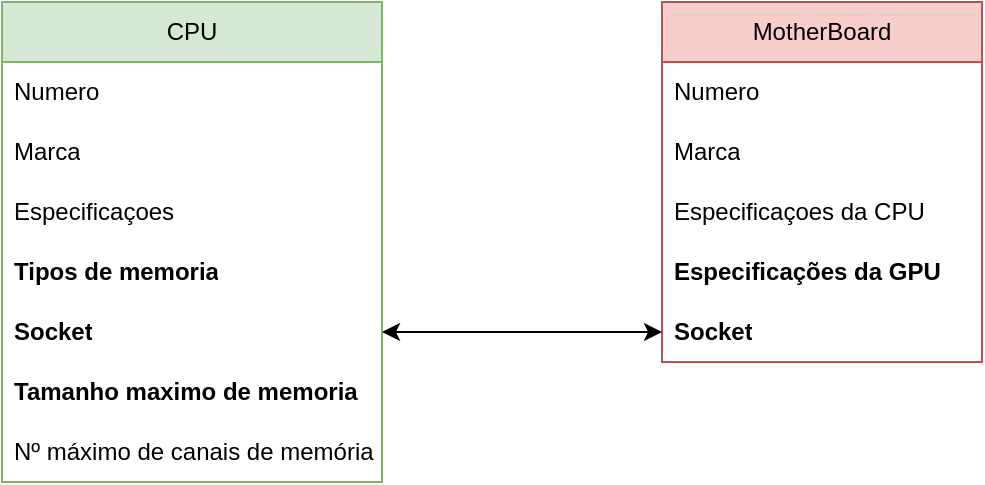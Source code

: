<mxfile version="24.7.7">
  <diagram name="Page-1" id="LtNBENpvXalPCZ2hGLmi">
    <mxGraphModel dx="1434" dy="791" grid="1" gridSize="10" guides="1" tooltips="1" connect="1" arrows="1" fold="1" page="1" pageScale="1" pageWidth="850" pageHeight="1100" math="0" shadow="0">
      <root>
        <mxCell id="0" />
        <mxCell id="1" parent="0" />
        <mxCell id="Y88MpT-qXGYh5XHyNv_k-5" value="CPU" style="swimlane;fontStyle=0;childLayout=stackLayout;horizontal=1;startSize=30;horizontalStack=0;resizeParent=1;resizeParentMax=0;resizeLast=0;collapsible=1;marginBottom=0;whiteSpace=wrap;html=1;fillColor=#d5e8d4;strokeColor=#82b366;" vertex="1" parent="1">
          <mxGeometry x="10" y="10" width="190" height="240" as="geometry" />
        </mxCell>
        <mxCell id="Y88MpT-qXGYh5XHyNv_k-6" value="Numero" style="text;strokeColor=none;fillColor=none;align=left;verticalAlign=middle;spacingLeft=4;spacingRight=4;overflow=hidden;points=[[0,0.5],[1,0.5]];portConstraint=eastwest;rotatable=0;whiteSpace=wrap;html=1;" vertex="1" parent="Y88MpT-qXGYh5XHyNv_k-5">
          <mxGeometry y="30" width="190" height="30" as="geometry" />
        </mxCell>
        <mxCell id="Y88MpT-qXGYh5XHyNv_k-10" value="Marca" style="text;strokeColor=none;fillColor=none;align=left;verticalAlign=middle;spacingLeft=4;spacingRight=4;overflow=hidden;points=[[0,0.5],[1,0.5]];portConstraint=eastwest;rotatable=0;whiteSpace=wrap;html=1;" vertex="1" parent="Y88MpT-qXGYh5XHyNv_k-5">
          <mxGeometry y="60" width="190" height="30" as="geometry" />
        </mxCell>
        <mxCell id="Y88MpT-qXGYh5XHyNv_k-7" value="Especificaçoes" style="text;strokeColor=none;fillColor=none;align=left;verticalAlign=middle;spacingLeft=4;spacingRight=4;overflow=hidden;points=[[0,0.5],[1,0.5]];portConstraint=eastwest;rotatable=0;whiteSpace=wrap;html=1;" vertex="1" parent="Y88MpT-qXGYh5XHyNv_k-5">
          <mxGeometry y="90" width="190" height="30" as="geometry" />
        </mxCell>
        <mxCell id="Y88MpT-qXGYh5XHyNv_k-23" value="&lt;strong&gt;Tipos de memoria&lt;br&gt;&lt;/strong&gt;" style="text;strokeColor=none;fillColor=none;align=left;verticalAlign=middle;spacingLeft=4;spacingRight=4;overflow=hidden;points=[[0,0.5],[1,0.5]];portConstraint=eastwest;rotatable=0;whiteSpace=wrap;html=1;" vertex="1" parent="Y88MpT-qXGYh5XHyNv_k-5">
          <mxGeometry y="120" width="190" height="30" as="geometry" />
        </mxCell>
        <mxCell id="Y88MpT-qXGYh5XHyNv_k-11" value="&lt;strong&gt;Socket&lt;/strong&gt;" style="text;strokeColor=none;fillColor=none;align=left;verticalAlign=middle;spacingLeft=4;spacingRight=4;overflow=hidden;points=[[0,0.5],[1,0.5]];portConstraint=eastwest;rotatable=0;whiteSpace=wrap;html=1;" vertex="1" parent="Y88MpT-qXGYh5XHyNv_k-5">
          <mxGeometry y="150" width="190" height="30" as="geometry" />
        </mxCell>
        <mxCell id="Y88MpT-qXGYh5XHyNv_k-24" value="&lt;strong&gt;Tamanho maximo de memoria&lt;br&gt;&lt;/strong&gt;" style="text;strokeColor=none;fillColor=none;align=left;verticalAlign=middle;spacingLeft=4;spacingRight=4;overflow=hidden;points=[[0,0.5],[1,0.5]];portConstraint=eastwest;rotatable=0;whiteSpace=wrap;html=1;" vertex="1" parent="Y88MpT-qXGYh5XHyNv_k-5">
          <mxGeometry y="180" width="190" height="30" as="geometry" />
        </mxCell>
        <mxCell id="Y88MpT-qXGYh5XHyNv_k-25" value="Nº máximo de canais de memória" style="text;strokeColor=none;fillColor=none;align=left;verticalAlign=middle;spacingLeft=4;spacingRight=4;overflow=hidden;points=[[0,0.5],[1,0.5]];portConstraint=eastwest;rotatable=0;whiteSpace=wrap;html=1;" vertex="1" parent="Y88MpT-qXGYh5XHyNv_k-5">
          <mxGeometry y="210" width="190" height="30" as="geometry" />
        </mxCell>
        <mxCell id="Y88MpT-qXGYh5XHyNv_k-15" value="MotherBoard" style="swimlane;fontStyle=0;childLayout=stackLayout;horizontal=1;startSize=30;horizontalStack=0;resizeParent=1;resizeParentMax=0;resizeLast=0;collapsible=1;marginBottom=0;whiteSpace=wrap;html=1;fillColor=#f8cecc;strokeColor=#b85450;" vertex="1" parent="1">
          <mxGeometry x="340" y="10" width="160" height="180" as="geometry" />
        </mxCell>
        <mxCell id="Y88MpT-qXGYh5XHyNv_k-16" value="Numero" style="text;strokeColor=none;fillColor=none;align=left;verticalAlign=middle;spacingLeft=4;spacingRight=4;overflow=hidden;points=[[0,0.5],[1,0.5]];portConstraint=eastwest;rotatable=0;whiteSpace=wrap;html=1;" vertex="1" parent="Y88MpT-qXGYh5XHyNv_k-15">
          <mxGeometry y="30" width="160" height="30" as="geometry" />
        </mxCell>
        <mxCell id="Y88MpT-qXGYh5XHyNv_k-17" value="Marca" style="text;strokeColor=none;fillColor=none;align=left;verticalAlign=middle;spacingLeft=4;spacingRight=4;overflow=hidden;points=[[0,0.5],[1,0.5]];portConstraint=eastwest;rotatable=0;whiteSpace=wrap;html=1;" vertex="1" parent="Y88MpT-qXGYh5XHyNv_k-15">
          <mxGeometry y="60" width="160" height="30" as="geometry" />
        </mxCell>
        <mxCell id="Y88MpT-qXGYh5XHyNv_k-18" value="Especificaçoes da CPU" style="text;strokeColor=none;fillColor=none;align=left;verticalAlign=middle;spacingLeft=4;spacingRight=4;overflow=hidden;points=[[0,0.5],[1,0.5]];portConstraint=eastwest;rotatable=0;whiteSpace=wrap;html=1;" vertex="1" parent="Y88MpT-qXGYh5XHyNv_k-15">
          <mxGeometry y="90" width="160" height="30" as="geometry" />
        </mxCell>
        <mxCell id="Y88MpT-qXGYh5XHyNv_k-19" value="&lt;strong&gt;Especificações da GPU&lt;br&gt;&lt;/strong&gt;" style="text;strokeColor=none;fillColor=none;align=left;verticalAlign=middle;spacingLeft=4;spacingRight=4;overflow=hidden;points=[[0,0.5],[1,0.5]];portConstraint=eastwest;rotatable=0;whiteSpace=wrap;html=1;" vertex="1" parent="Y88MpT-qXGYh5XHyNv_k-15">
          <mxGeometry y="120" width="160" height="30" as="geometry" />
        </mxCell>
        <mxCell id="Y88MpT-qXGYh5XHyNv_k-20" value="&lt;strong&gt;Socket&lt;/strong&gt;" style="text;strokeColor=none;fillColor=none;align=left;verticalAlign=middle;spacingLeft=4;spacingRight=4;overflow=hidden;points=[[0,0.5],[1,0.5]];portConstraint=eastwest;rotatable=0;whiteSpace=wrap;html=1;" vertex="1" parent="Y88MpT-qXGYh5XHyNv_k-15">
          <mxGeometry y="150" width="160" height="30" as="geometry" />
        </mxCell>
        <mxCell id="Y88MpT-qXGYh5XHyNv_k-22" style="edgeStyle=orthogonalEdgeStyle;rounded=0;orthogonalLoop=1;jettySize=auto;html=1;exitX=1;exitY=0.5;exitDx=0;exitDy=0;entryX=0;entryY=0.5;entryDx=0;entryDy=0;curved=1;strokeColor=default;endArrow=classic;endFill=1;startArrow=classic;startFill=1;" edge="1" parent="1" source="Y88MpT-qXGYh5XHyNv_k-11" target="Y88MpT-qXGYh5XHyNv_k-20">
          <mxGeometry relative="1" as="geometry" />
        </mxCell>
      </root>
    </mxGraphModel>
  </diagram>
</mxfile>
